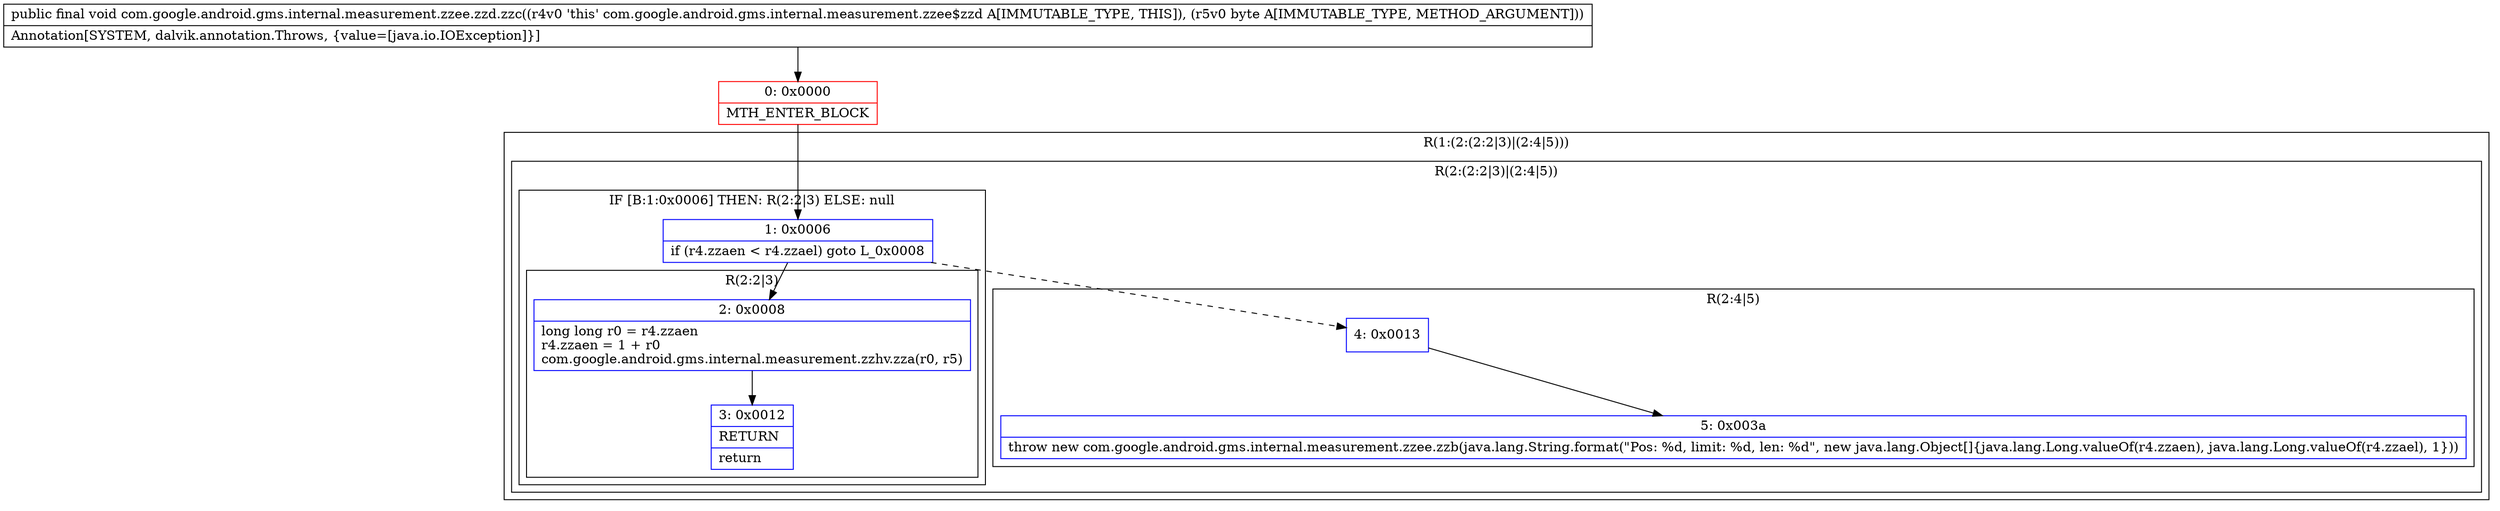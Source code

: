 digraph "CFG forcom.google.android.gms.internal.measurement.zzee.zzd.zzc(B)V" {
subgraph cluster_Region_1497696612 {
label = "R(1:(2:(2:2|3)|(2:4|5)))";
node [shape=record,color=blue];
subgraph cluster_Region_204236466 {
label = "R(2:(2:2|3)|(2:4|5))";
node [shape=record,color=blue];
subgraph cluster_IfRegion_2080734032 {
label = "IF [B:1:0x0006] THEN: R(2:2|3) ELSE: null";
node [shape=record,color=blue];
Node_1 [shape=record,label="{1\:\ 0x0006|if (r4.zzaen \< r4.zzael) goto L_0x0008\l}"];
subgraph cluster_Region_1205949463 {
label = "R(2:2|3)";
node [shape=record,color=blue];
Node_2 [shape=record,label="{2\:\ 0x0008|long long r0 = r4.zzaen\lr4.zzaen = 1 + r0\lcom.google.android.gms.internal.measurement.zzhv.zza(r0, r5)\l}"];
Node_3 [shape=record,label="{3\:\ 0x0012|RETURN\l|return\l}"];
}
}
subgraph cluster_Region_1582381821 {
label = "R(2:4|5)";
node [shape=record,color=blue];
Node_4 [shape=record,label="{4\:\ 0x0013}"];
Node_5 [shape=record,label="{5\:\ 0x003a|throw new com.google.android.gms.internal.measurement.zzee.zzb(java.lang.String.format(\"Pos: %d, limit: %d, len: %d\", new java.lang.Object[]\{java.lang.Long.valueOf(r4.zzaen), java.lang.Long.valueOf(r4.zzael), 1\}))\l}"];
}
}
}
Node_0 [shape=record,color=red,label="{0\:\ 0x0000|MTH_ENTER_BLOCK\l}"];
MethodNode[shape=record,label="{public final void com.google.android.gms.internal.measurement.zzee.zzd.zzc((r4v0 'this' com.google.android.gms.internal.measurement.zzee$zzd A[IMMUTABLE_TYPE, THIS]), (r5v0 byte A[IMMUTABLE_TYPE, METHOD_ARGUMENT]))  | Annotation[SYSTEM, dalvik.annotation.Throws, \{value=[java.io.IOException]\}]\l}"];
MethodNode -> Node_0;
Node_1 -> Node_2;
Node_1 -> Node_4[style=dashed];
Node_2 -> Node_3;
Node_4 -> Node_5;
Node_0 -> Node_1;
}

